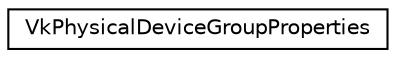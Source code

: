 digraph "Graphical Class Hierarchy"
{
 // LATEX_PDF_SIZE
  edge [fontname="Helvetica",fontsize="10",labelfontname="Helvetica",labelfontsize="10"];
  node [fontname="Helvetica",fontsize="10",shape=record];
  rankdir="LR";
  Node0 [label="VkPhysicalDeviceGroupProperties",height=0.2,width=0.4,color="black", fillcolor="white", style="filled",URL="$structVkPhysicalDeviceGroupProperties.html",tooltip=" "];
}
